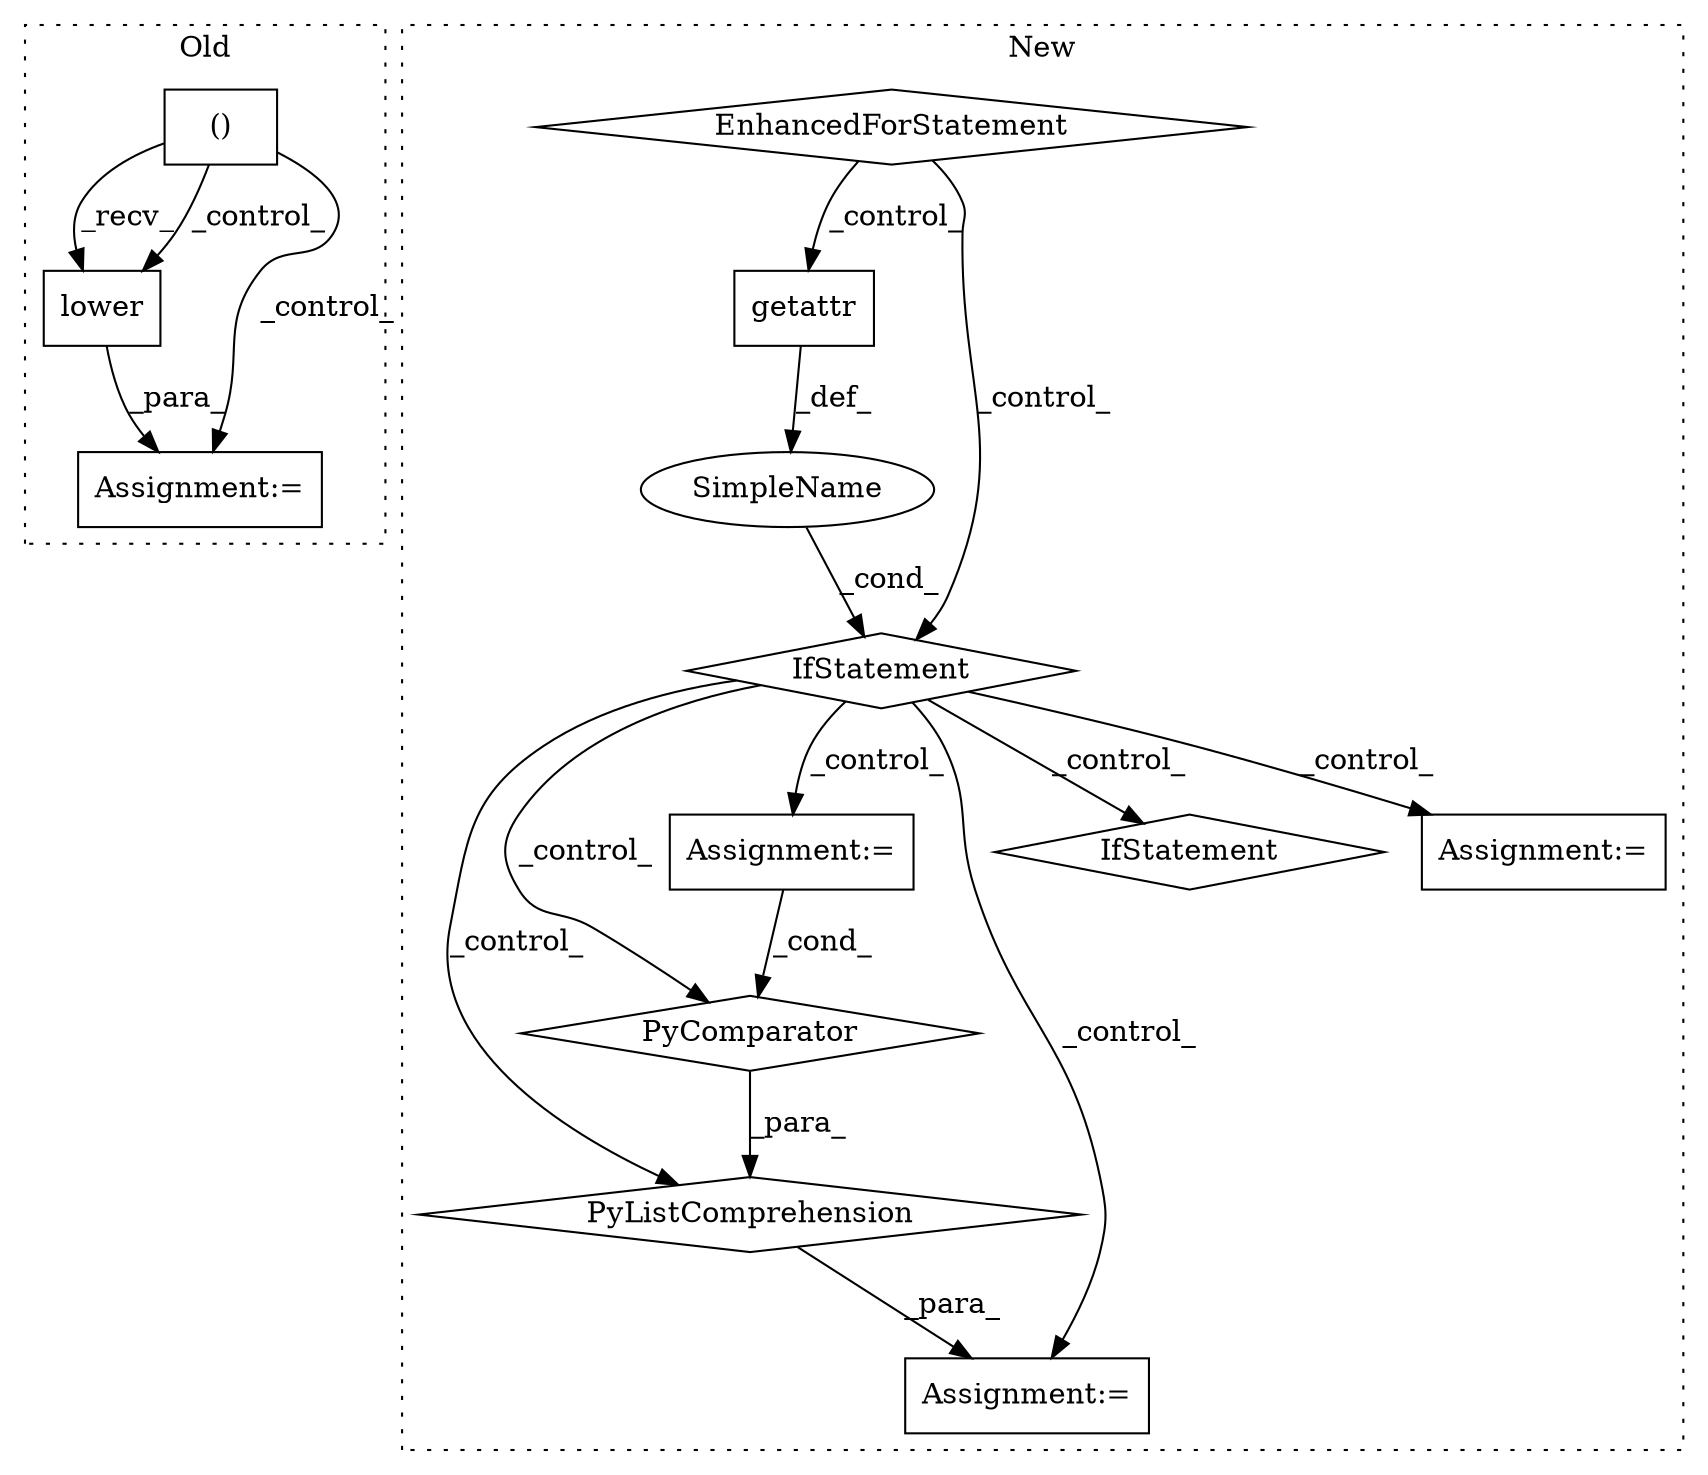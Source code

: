 digraph G {
subgraph cluster0 {
1 [label="lower" a="32" s="63136" l="7" shape="box"];
6 [label="Assignment:=" a="7" s="63126" l="1" shape="box"];
9 [label="()" a="106" s="63046" l="63" shape="box"];
label = "Old";
style="dotted";
}
subgraph cluster1 {
2 [label="PyListComprehension" a="109" s="63161" l="115" shape="diamond"];
3 [label="PyComparator" a="113" s="63244" l="24" shape="diamond"];
4 [label="Assignment:=" a="7" s="63244" l="24" shape="box"];
5 [label="Assignment:=" a="7" s="63130" l="1" shape="box"];
7 [label="SimpleName" a="42" s="" l="" shape="ellipse"];
8 [label="IfStatement" a="25" s="63244" l="24" shape="diamond"];
10 [label="EnhancedForStatement" a="70" s="62913,63035" l="53,3" shape="diamond"];
11 [label="getattr" a="32" s="63050,63071" l="8,1" shape="box"];
12 [label="IfStatement" a="25" s="63046,63072" l="4,2" shape="diamond"];
13 [label="Assignment:=" a="7" s="63088" l="1" shape="box"];
label = "New";
style="dotted";
}
1 -> 6 [label="_para_"];
2 -> 5 [label="_para_"];
3 -> 2 [label="_para_"];
4 -> 3 [label="_cond_"];
7 -> 12 [label="_cond_"];
9 -> 6 [label="_control_"];
9 -> 1 [label="_recv_"];
9 -> 1 [label="_control_"];
10 -> 11 [label="_control_"];
10 -> 12 [label="_control_"];
11 -> 7 [label="_def_"];
12 -> 8 [label="_control_"];
12 -> 4 [label="_control_"];
12 -> 5 [label="_control_"];
12 -> 2 [label="_control_"];
12 -> 3 [label="_control_"];
12 -> 13 [label="_control_"];
}